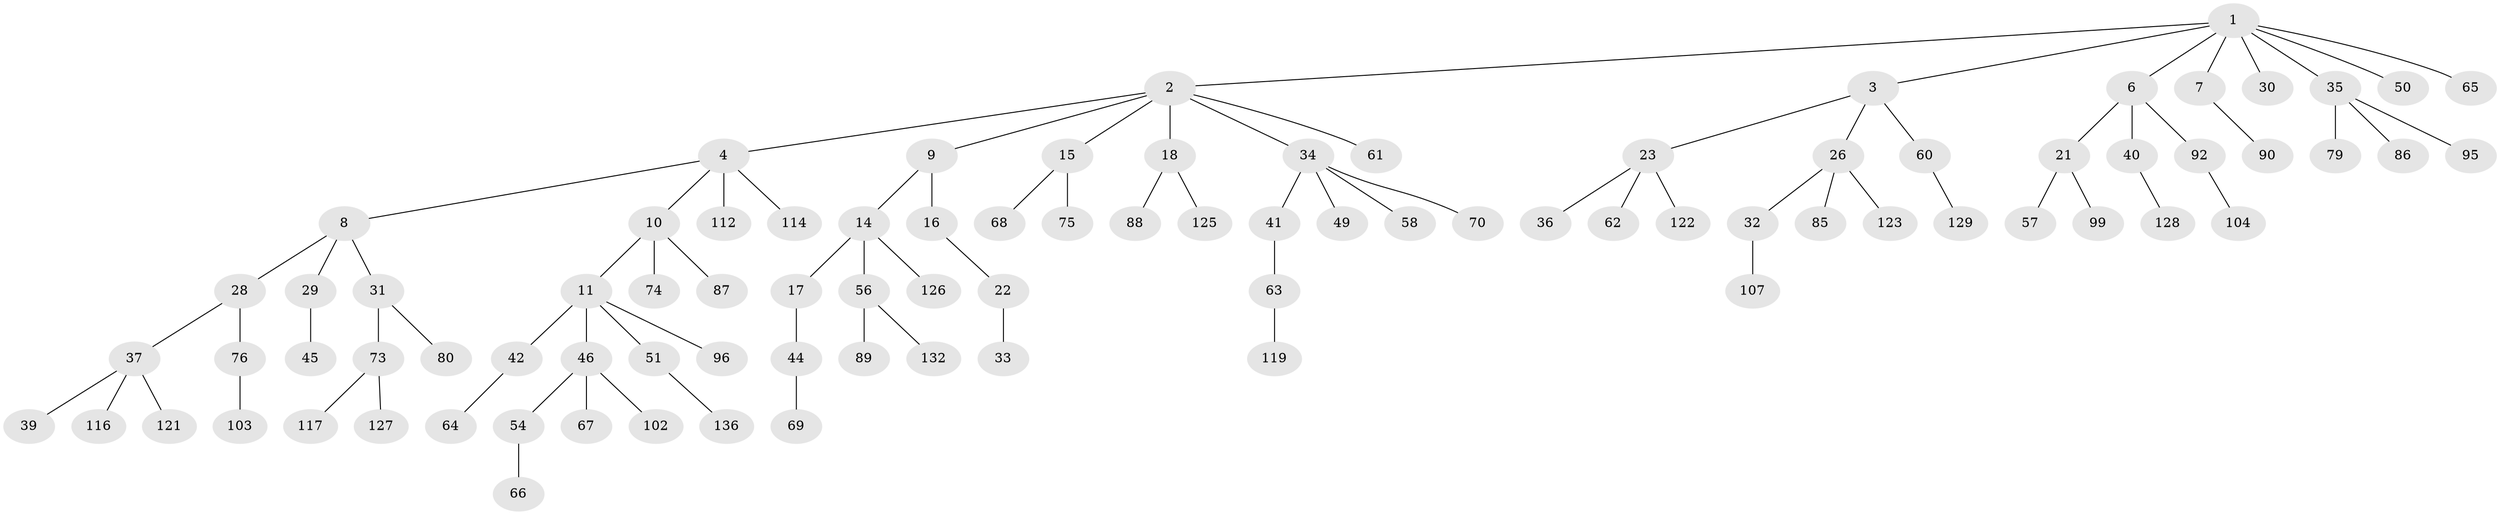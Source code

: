// original degree distribution, {6: 0.007352941176470588, 5: 0.058823529411764705, 4: 0.07352941176470588, 2: 0.2426470588235294, 3: 0.125, 1: 0.49264705882352944}
// Generated by graph-tools (version 1.1) at 2025/42/03/06/25 10:42:05]
// undirected, 89 vertices, 88 edges
graph export_dot {
graph [start="1"]
  node [color=gray90,style=filled];
  1 [super="+5"];
  2 [super="+13"];
  3 [super="+20"];
  4 [super="+101"];
  6 [super="+25"];
  7 [super="+82"];
  8 [super="+27"];
  9 [super="+12"];
  10 [super="+47"];
  11 [super="+19"];
  14 [super="+24"];
  15 [super="+124"];
  16;
  17 [super="+55"];
  18 [super="+48"];
  21 [super="+110"];
  22;
  23 [super="+38"];
  26 [super="+77"];
  28;
  29 [super="+94"];
  30 [super="+78"];
  31 [super="+93"];
  32;
  33;
  34 [super="+43"];
  35 [super="+71"];
  36;
  37 [super="+59"];
  39;
  40 [super="+52"];
  41;
  42 [super="+83"];
  44 [super="+81"];
  45 [super="+53"];
  46 [super="+91"];
  49 [super="+120"];
  50;
  51 [super="+84"];
  54 [super="+106"];
  56 [super="+72"];
  57;
  58;
  60 [super="+115"];
  61;
  62 [super="+108"];
  63 [super="+113"];
  64;
  65;
  66;
  67 [super="+134"];
  68;
  69;
  70;
  73 [super="+100"];
  74 [super="+130"];
  75;
  76 [super="+135"];
  79;
  80 [super="+111"];
  85 [super="+97"];
  86;
  87;
  88 [super="+98"];
  89;
  90 [super="+109"];
  92;
  95;
  96;
  99;
  102;
  103 [super="+105"];
  104 [super="+133"];
  107 [super="+118"];
  112;
  114;
  116;
  117;
  119;
  121;
  122;
  123;
  125;
  126;
  127;
  128;
  129 [super="+131"];
  132;
  136;
  1 -- 2;
  1 -- 3;
  1 -- 30;
  1 -- 35;
  1 -- 50;
  1 -- 65;
  1 -- 6;
  1 -- 7;
  2 -- 4;
  2 -- 9;
  2 -- 18;
  2 -- 34;
  2 -- 61;
  2 -- 15;
  3 -- 23;
  3 -- 60;
  3 -- 26;
  4 -- 8;
  4 -- 10;
  4 -- 112;
  4 -- 114;
  6 -- 21;
  6 -- 40;
  6 -- 92;
  7 -- 90;
  8 -- 28;
  8 -- 31;
  8 -- 29;
  9 -- 14;
  9 -- 16;
  10 -- 11;
  10 -- 74;
  10 -- 87;
  11 -- 46;
  11 -- 51;
  11 -- 96;
  11 -- 42;
  14 -- 17;
  14 -- 56;
  14 -- 126;
  15 -- 68;
  15 -- 75;
  16 -- 22;
  17 -- 44;
  18 -- 88;
  18 -- 125;
  21 -- 57;
  21 -- 99;
  22 -- 33;
  23 -- 36;
  23 -- 62;
  23 -- 122;
  26 -- 32;
  26 -- 123;
  26 -- 85;
  28 -- 37;
  28 -- 76;
  29 -- 45;
  31 -- 73;
  31 -- 80;
  32 -- 107;
  34 -- 41;
  34 -- 70;
  34 -- 49;
  34 -- 58;
  35 -- 86;
  35 -- 79;
  35 -- 95;
  37 -- 39;
  37 -- 116;
  37 -- 121;
  40 -- 128;
  41 -- 63;
  42 -- 64;
  44 -- 69;
  46 -- 54;
  46 -- 67;
  46 -- 102;
  51 -- 136;
  54 -- 66;
  56 -- 89;
  56 -- 132;
  60 -- 129;
  63 -- 119;
  73 -- 117;
  73 -- 127;
  76 -- 103;
  92 -- 104;
}
